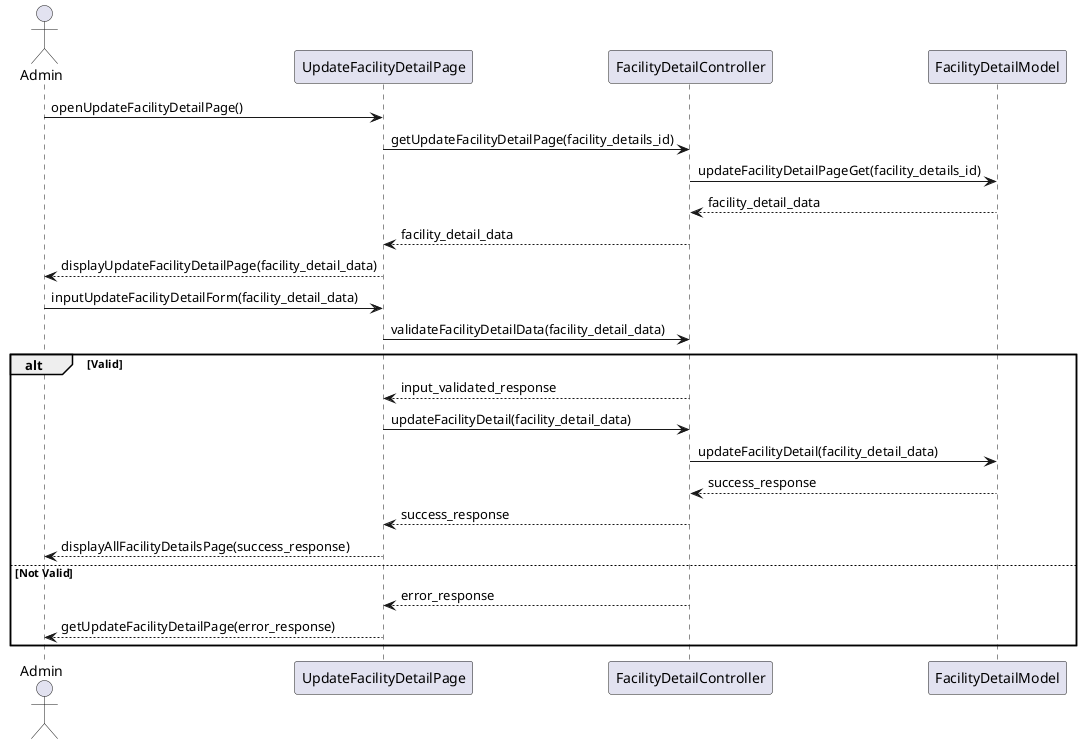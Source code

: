 @startuml
actor Admin as act
participant UpdateFacilityDetailPage as view
participant FacilityDetailController as ctrl
participant FacilityDetailModel as model

act -> view : openUpdateFacilityDetailPage()
view -> ctrl : getUpdateFacilityDetailPage(facility_details_id)
ctrl -> model : updateFacilityDetailPageGet(facility_details_id)
model --> ctrl : facility_detail_data
ctrl --> view : facility_detail_data
view --> act : displayUpdateFacilityDetailPage(facility_detail_data)

    act->view : inputUpdateFacilityDetailForm(facility_detail_data)
    view->ctrl : validateFacilityDetailData(facility_detail_data)
        alt Valid
        ctrl-->view:input_validated_response
        view->ctrl: updateFacilityDetail(facility_detail_data)
        ctrl->model: updateFacilityDetail(facility_detail_data)
        model --> ctrl: success_response
        ctrl --> view: success_response
        view-->act: displayAllFacilityDetailsPage(success_response)
        else Not Valid
        ctrl --> view: error_response
        view-->act: getUpdateFacilityDetailPage(error_response)
        end


@enduml
